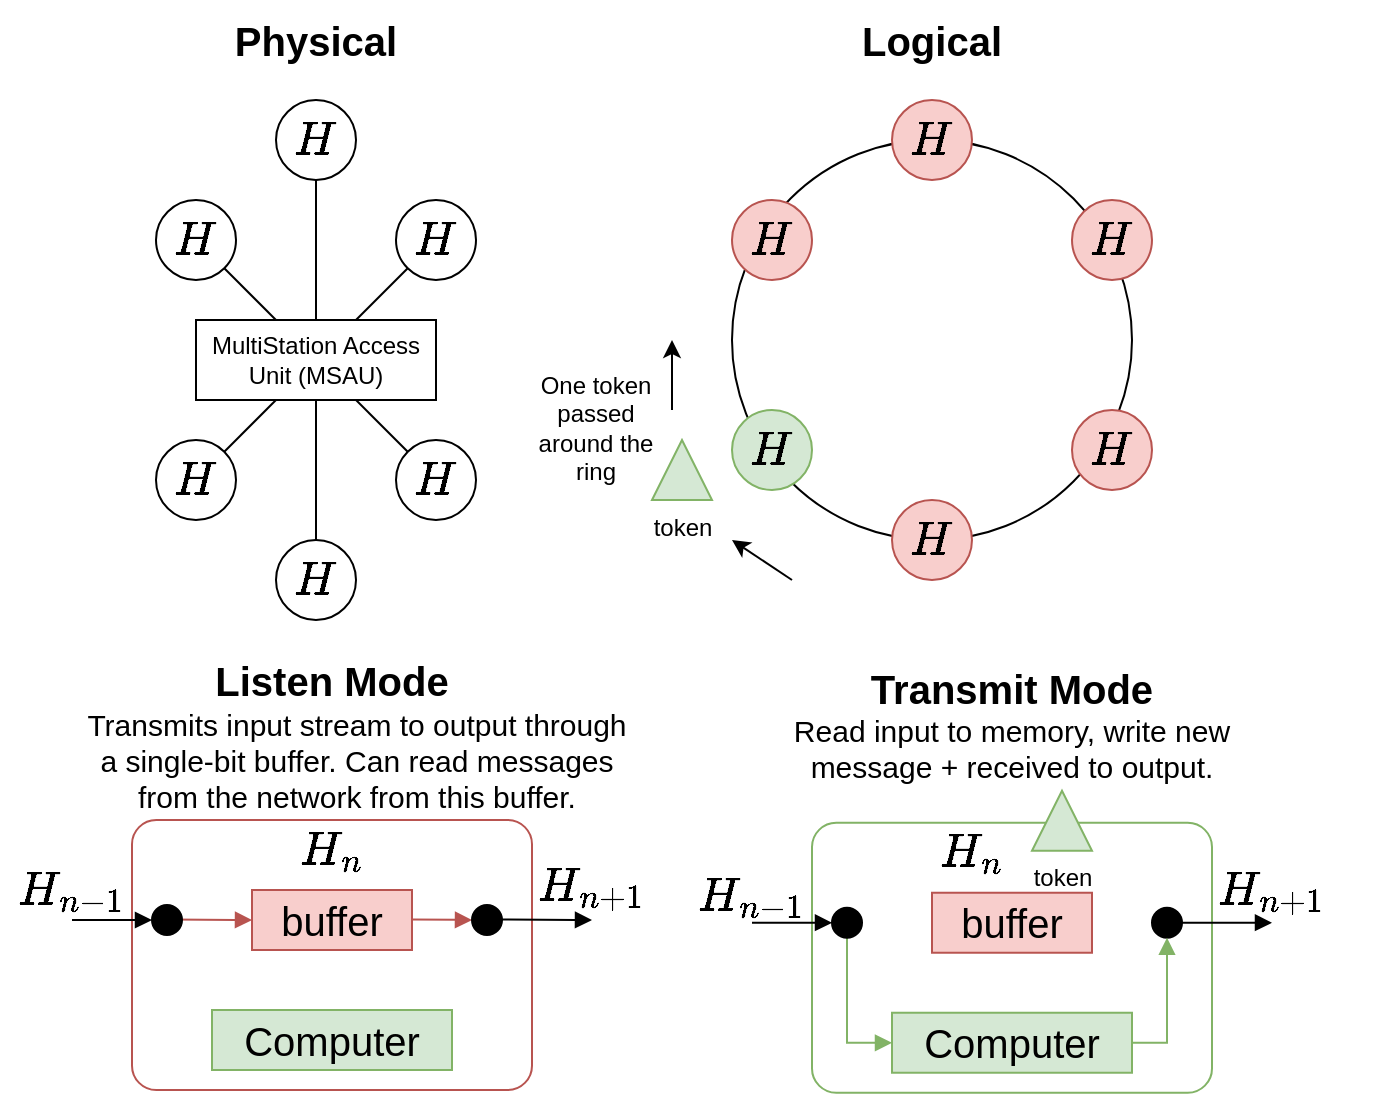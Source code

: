 <mxfile version="13.9.9" type="device"><diagram id="6I8eCQVGnPikBNnWU2ju" name="Page-1"><mxGraphModel dx="1086" dy="2066" grid="1" gridSize="10" guides="1" tooltips="1" connect="1" arrows="1" fold="1" page="1" pageScale="1" pageWidth="850" pageHeight="1100" math="1" shadow="0"><root><mxCell id="0"/><mxCell id="1" parent="0"/><mxCell id="wDaKw30zkl5s50gZoOEF-89" value="" style="rounded=1;whiteSpace=wrap;html=1;fontSize=20;arcSize=9;strokeColor=#82b366;fillColor=#FFFFFF;" vertex="1" parent="1"><mxGeometry x="410" y="-568.63" width="200" height="135" as="geometry"/></mxCell><mxCell id="wDaKw30zkl5s50gZoOEF-88" value="" style="rounded=1;whiteSpace=wrap;html=1;fontSize=20;arcSize=9;strokeColor=#b85450;fillColor=#FFFFFF;" vertex="1" parent="1"><mxGeometry x="70" y="-570" width="200" height="135" as="geometry"/></mxCell><mxCell id="wDaKw30zkl5s50gZoOEF-41" value="" style="ellipse;whiteSpace=wrap;html=1;aspect=fixed;fillColor=none;" vertex="1" parent="1"><mxGeometry x="370" y="-910" width="200" height="200" as="geometry"/></mxCell><mxCell id="wDaKw30zkl5s50gZoOEF-16" value="$$H$$" style="ellipse;whiteSpace=wrap;html=1;aspect=fixed;fontSize=20;" vertex="1" parent="1"><mxGeometry x="82" y="-760" width="40" height="40" as="geometry"/></mxCell><mxCell id="wDaKw30zkl5s50gZoOEF-17" value="$$H$$" style="ellipse;whiteSpace=wrap;html=1;aspect=fixed;fontSize=20;" vertex="1" parent="1"><mxGeometry x="142" y="-710" width="40" height="40" as="geometry"/></mxCell><mxCell id="wDaKw30zkl5s50gZoOEF-18" value="$$H$$" style="ellipse;whiteSpace=wrap;html=1;aspect=fixed;fontSize=20;" vertex="1" parent="1"><mxGeometry x="202" y="-760" width="40" height="40" as="geometry"/></mxCell><mxCell id="wDaKw30zkl5s50gZoOEF-23" style="rounded=0;orthogonalLoop=1;jettySize=auto;html=1;endArrow=none;endFill=0;" edge="1" parent="1" source="wDaKw30zkl5s50gZoOEF-19" target="wDaKw30zkl5s50gZoOEF-22"><mxGeometry relative="1" as="geometry"/></mxCell><mxCell id="wDaKw30zkl5s50gZoOEF-19" value="$$H$$" style="ellipse;whiteSpace=wrap;html=1;aspect=fixed;fontSize=20;" vertex="1" parent="1"><mxGeometry x="82" y="-880" width="40" height="40" as="geometry"/></mxCell><mxCell id="wDaKw30zkl5s50gZoOEF-24" style="edgeStyle=none;rounded=0;orthogonalLoop=1;jettySize=auto;html=1;exitX=0.5;exitY=1;exitDx=0;exitDy=0;endArrow=none;endFill=0;" edge="1" parent="1" source="wDaKw30zkl5s50gZoOEF-20" target="wDaKw30zkl5s50gZoOEF-22"><mxGeometry relative="1" as="geometry"/></mxCell><mxCell id="wDaKw30zkl5s50gZoOEF-20" value="$$H$$" style="ellipse;whiteSpace=wrap;html=1;aspect=fixed;fontSize=20;" vertex="1" parent="1"><mxGeometry x="142" y="-930" width="40" height="40" as="geometry"/></mxCell><mxCell id="wDaKw30zkl5s50gZoOEF-21" value="$$H$$" style="ellipse;whiteSpace=wrap;html=1;aspect=fixed;fontSize=20;" vertex="1" parent="1"><mxGeometry x="202" y="-880" width="40" height="40" as="geometry"/></mxCell><mxCell id="wDaKw30zkl5s50gZoOEF-25" style="edgeStyle=none;rounded=0;orthogonalLoop=1;jettySize=auto;html=1;endArrow=none;endFill=0;" edge="1" parent="1" source="wDaKw30zkl5s50gZoOEF-22" target="wDaKw30zkl5s50gZoOEF-21"><mxGeometry relative="1" as="geometry"/></mxCell><mxCell id="wDaKw30zkl5s50gZoOEF-26" style="edgeStyle=none;rounded=0;orthogonalLoop=1;jettySize=auto;html=1;exitX=0.5;exitY=1;exitDx=0;exitDy=0;endArrow=none;endFill=0;" edge="1" parent="1" source="wDaKw30zkl5s50gZoOEF-22" target="wDaKw30zkl5s50gZoOEF-17"><mxGeometry relative="1" as="geometry"/></mxCell><mxCell id="wDaKw30zkl5s50gZoOEF-27" style="edgeStyle=none;rounded=0;orthogonalLoop=1;jettySize=auto;html=1;endArrow=none;endFill=0;" edge="1" parent="1" source="wDaKw30zkl5s50gZoOEF-22" target="wDaKw30zkl5s50gZoOEF-18"><mxGeometry relative="1" as="geometry"/></mxCell><mxCell id="wDaKw30zkl5s50gZoOEF-28" style="edgeStyle=none;rounded=0;orthogonalLoop=1;jettySize=auto;html=1;endArrow=none;endFill=0;" edge="1" parent="1" source="wDaKw30zkl5s50gZoOEF-22" target="wDaKw30zkl5s50gZoOEF-16"><mxGeometry relative="1" as="geometry"/></mxCell><mxCell id="wDaKw30zkl5s50gZoOEF-22" value="MultiStation Access Unit (MSAU)" style="rounded=0;whiteSpace=wrap;html=1;" vertex="1" parent="1"><mxGeometry x="102" y="-820" width="120" height="40" as="geometry"/></mxCell><mxCell id="wDaKw30zkl5s50gZoOEF-42" value="$$H$$" style="ellipse;whiteSpace=wrap;html=1;aspect=fixed;fontSize=20;fillColor=#f8cecc;strokeColor=#b85450;" vertex="1" parent="1"><mxGeometry x="450" y="-930" width="40" height="40" as="geometry"/></mxCell><mxCell id="wDaKw30zkl5s50gZoOEF-43" value="$$H$$" style="ellipse;whiteSpace=wrap;html=1;aspect=fixed;fontSize=20;fillColor=#f8cecc;strokeColor=#b85450;" vertex="1" parent="1"><mxGeometry x="450" y="-730" width="40" height="40" as="geometry"/></mxCell><mxCell id="wDaKw30zkl5s50gZoOEF-44" value="$$H$$" style="ellipse;whiteSpace=wrap;html=1;aspect=fixed;fontSize=20;fillColor=#f8cecc;strokeColor=#b85450;" vertex="1" parent="1"><mxGeometry x="540" y="-775" width="40" height="40" as="geometry"/></mxCell><mxCell id="wDaKw30zkl5s50gZoOEF-45" value="$$H$$" style="ellipse;whiteSpace=wrap;html=1;aspect=fixed;fontSize=20;fillColor=#f8cecc;strokeColor=#b85450;" vertex="1" parent="1"><mxGeometry x="540" y="-880" width="40" height="40" as="geometry"/></mxCell><mxCell id="wDaKw30zkl5s50gZoOEF-46" value="$$H$$" style="ellipse;whiteSpace=wrap;html=1;aspect=fixed;fontSize=20;fillColor=#f8cecc;strokeColor=#b85450;" vertex="1" parent="1"><mxGeometry x="370" y="-880" width="40" height="40" as="geometry"/></mxCell><mxCell id="wDaKw30zkl5s50gZoOEF-47" value="$$H$$" style="ellipse;whiteSpace=wrap;html=1;aspect=fixed;fontSize=20;fillColor=#d5e8d4;strokeColor=#82b366;" vertex="1" parent="1"><mxGeometry x="370" y="-775" width="40" height="40" as="geometry"/></mxCell><mxCell id="wDaKw30zkl5s50gZoOEF-49" value="" style="endArrow=classic;html=1;" edge="1" parent="1"><mxGeometry width="50" height="50" relative="1" as="geometry"><mxPoint x="340" y="-775" as="sourcePoint"/><mxPoint x="340" y="-810" as="targetPoint"/></mxGeometry></mxCell><mxCell id="wDaKw30zkl5s50gZoOEF-54" value="token" style="verticalLabelPosition=bottom;verticalAlign=top;html=1;shape=mxgraph.basic.acute_triangle;dx=0.5;fillColor=#d5e8d4;strokeColor=#82b366;" vertex="1" parent="1"><mxGeometry x="330" y="-760" width="30" height="30" as="geometry"/></mxCell><mxCell id="wDaKw30zkl5s50gZoOEF-56" value="" style="endArrow=classic;html=1;" edge="1" parent="1"><mxGeometry width="50" height="50" relative="1" as="geometry"><mxPoint x="400" y="-690" as="sourcePoint"/><mxPoint x="370" y="-710" as="targetPoint"/></mxGeometry></mxCell><mxCell id="wDaKw30zkl5s50gZoOEF-57" value="One token passed around the ring" style="text;html=1;strokeColor=none;fillColor=none;align=center;verticalAlign=middle;whiteSpace=wrap;rounded=0;" vertex="1" parent="1"><mxGeometry x="272" y="-786" width="60" height="40" as="geometry"/></mxCell><mxCell id="wDaKw30zkl5s50gZoOEF-58" value="Physical" style="text;html=1;strokeColor=none;fillColor=none;align=center;verticalAlign=middle;whiteSpace=wrap;rounded=0;fontSize=20;fontStyle=1" vertex="1" parent="1"><mxGeometry x="122" y="-980" width="80" height="40" as="geometry"/></mxCell><mxCell id="wDaKw30zkl5s50gZoOEF-59" value="Logical" style="text;html=1;strokeColor=none;fillColor=none;align=center;verticalAlign=middle;whiteSpace=wrap;rounded=0;fontSize=20;fontStyle=1" vertex="1" parent="1"><mxGeometry x="430" y="-980" width="80" height="40" as="geometry"/></mxCell><mxCell id="wDaKw30zkl5s50gZoOEF-63" value="buffer" style="rounded=0;whiteSpace=wrap;html=1;fillColor=#f8cecc;fontSize=20;strokeColor=#b85450;" vertex="1" parent="1"><mxGeometry x="130" y="-535" width="80" height="30" as="geometry"/></mxCell><mxCell id="wDaKw30zkl5s50gZoOEF-64" value="Computer" style="rounded=0;whiteSpace=wrap;html=1;fillColor=#d5e8d4;fontSize=20;strokeColor=#82b366;" vertex="1" parent="1"><mxGeometry x="110" y="-475.0" width="120" height="30" as="geometry"/></mxCell><mxCell id="wDaKw30zkl5s50gZoOEF-65" value="" style="endArrow=none;html=1;fontSize=20;" edge="1" parent="1" source="wDaKw30zkl5s50gZoOEF-79"><mxGeometry width="50" height="50" relative="1" as="geometry"><mxPoint x="10" y="-520.24" as="sourcePoint"/><mxPoint x="90" y="-520.24" as="targetPoint"/></mxGeometry></mxCell><mxCell id="wDaKw30zkl5s50gZoOEF-67" value="" style="endArrow=block;html=1;fontSize=20;entryX=0;entryY=0.5;entryDx=0;entryDy=0;fillColor=#f8cecc;strokeColor=#b85450;endFill=1;" edge="1" parent="1" target="wDaKw30zkl5s50gZoOEF-63"><mxGeometry width="50" height="50" relative="1" as="geometry"><mxPoint x="90" y="-520.24" as="sourcePoint"/><mxPoint x="170" y="-520.24" as="targetPoint"/></mxGeometry></mxCell><mxCell id="wDaKw30zkl5s50gZoOEF-69" value="" style="endArrow=block;html=1;fontSize=20;endFill=1;" edge="1" parent="1"><mxGeometry width="50" height="50" relative="1" as="geometry"><mxPoint x="250" y="-520.24" as="sourcePoint"/><mxPoint x="300" y="-520" as="targetPoint"/></mxGeometry></mxCell><mxCell id="wDaKw30zkl5s50gZoOEF-70" value="" style="endArrow=block;html=1;fontSize=20;entryX=0;entryY=0.5;entryDx=0;entryDy=0;fillColor=#f8cecc;strokeColor=#b85450;endFill=1;" edge="1" parent="1" target="wDaKw30zkl5s50gZoOEF-81"><mxGeometry width="50" height="50" relative="1" as="geometry"><mxPoint x="210" y="-520.24" as="sourcePoint"/><mxPoint x="250" y="-520" as="targetPoint"/></mxGeometry></mxCell><mxCell id="wDaKw30zkl5s50gZoOEF-71" value="buffer" style="rounded=0;whiteSpace=wrap;html=1;fillColor=#f8cecc;fontSize=20;strokeColor=#b85450;" vertex="1" parent="1"><mxGeometry x="470" y="-533.63" width="80" height="30" as="geometry"/></mxCell><mxCell id="wDaKw30zkl5s50gZoOEF-72" value="Computer" style="rounded=0;whiteSpace=wrap;html=1;fillColor=#d5e8d4;fontSize=20;strokeColor=#82b366;" vertex="1" parent="1"><mxGeometry x="450" y="-473.63" width="120" height="30" as="geometry"/></mxCell><mxCell id="wDaKw30zkl5s50gZoOEF-73" value="" style="endArrow=block;html=1;fontSize=20;endFill=1;" edge="1" parent="1" target="wDaKw30zkl5s50gZoOEF-85"><mxGeometry width="50" height="50" relative="1" as="geometry"><mxPoint x="380" y="-518.63" as="sourcePoint"/><mxPoint x="380" y="-533.63" as="targetPoint"/></mxGeometry></mxCell><mxCell id="wDaKw30zkl5s50gZoOEF-74" value="" style="endArrow=block;html=1;fontSize=20;entryX=0;entryY=0.5;entryDx=0;entryDy=0;edgeStyle=orthogonalEdgeStyle;rounded=0;fillColor=#d5e8d4;strokeColor=#82b366;exitX=0.5;exitY=1;exitDx=0;exitDy=0;endFill=1;" edge="1" parent="1" target="wDaKw30zkl5s50gZoOEF-72" source="wDaKw30zkl5s50gZoOEF-85"><mxGeometry width="50" height="50" relative="1" as="geometry"><mxPoint x="420" y="-483.63" as="sourcePoint"/><mxPoint x="420" y="-508.63" as="targetPoint"/><Array as="points"><mxPoint x="428" y="-458.63"/></Array></mxGeometry></mxCell><mxCell id="wDaKw30zkl5s50gZoOEF-76" value="" style="endArrow=none;html=1;fontSize=20;edgeStyle=orthogonalEdgeStyle;rounded=0;exitX=1;exitY=0.5;exitDx=0;exitDy=0;fillColor=#d5e8d4;strokeColor=#82b366;" edge="1" parent="1" source="wDaKw30zkl5s50gZoOEF-82"><mxGeometry width="50" height="50" relative="1" as="geometry"><mxPoint x="570" y="-518.63" as="sourcePoint"/><mxPoint x="590" y="-518.63" as="targetPoint"/></mxGeometry></mxCell><mxCell id="wDaKw30zkl5s50gZoOEF-77" value="" style="endArrow=block;html=1;fontSize=20;endFill=1;" edge="1" parent="1" source="wDaKw30zkl5s50gZoOEF-82"><mxGeometry width="50" height="50" relative="1" as="geometry"><mxPoint x="590" y="-518.87" as="sourcePoint"/><mxPoint x="640" y="-518.63" as="targetPoint"/></mxGeometry></mxCell><mxCell id="wDaKw30zkl5s50gZoOEF-79" value="" style="ellipse;whiteSpace=wrap;html=1;aspect=fixed;fontSize=20;fillColor=#000000;" vertex="1" parent="1"><mxGeometry x="80" y="-527.5" width="15" height="15" as="geometry"/></mxCell><mxCell id="wDaKw30zkl5s50gZoOEF-80" value="" style="endArrow=block;html=1;fontSize=20;endFill=1;" edge="1" parent="1" target="wDaKw30zkl5s50gZoOEF-79"><mxGeometry width="50" height="50" relative="1" as="geometry"><mxPoint x="40" y="-520" as="sourcePoint"/><mxPoint x="90" y="-520.24" as="targetPoint"/></mxGeometry></mxCell><mxCell id="wDaKw30zkl5s50gZoOEF-81" value="" style="ellipse;whiteSpace=wrap;html=1;aspect=fixed;fontSize=20;fillColor=#000000;" vertex="1" parent="1"><mxGeometry x="240" y="-527.5" width="15" height="15" as="geometry"/></mxCell><mxCell id="wDaKw30zkl5s50gZoOEF-83" value="" style="endArrow=none;html=1;fontSize=20;" edge="1" parent="1" target="wDaKw30zkl5s50gZoOEF-82"><mxGeometry width="50" height="50" relative="1" as="geometry"><mxPoint x="590" y="-518.87" as="sourcePoint"/><mxPoint x="670" y="-518.87" as="targetPoint"/></mxGeometry></mxCell><mxCell id="wDaKw30zkl5s50gZoOEF-82" value="" style="ellipse;whiteSpace=wrap;html=1;aspect=fixed;fontSize=20;fillColor=#000000;" vertex="1" parent="1"><mxGeometry x="580" y="-526.13" width="15" height="15" as="geometry"/></mxCell><mxCell id="wDaKw30zkl5s50gZoOEF-84" value="" style="endArrow=block;html=1;fontSize=20;edgeStyle=orthogonalEdgeStyle;rounded=0;exitX=1;exitY=0.5;exitDx=0;exitDy=0;fillColor=#d5e8d4;strokeColor=#82b366;entryX=0.5;entryY=1;entryDx=0;entryDy=0;endFill=1;" edge="1" parent="1" source="wDaKw30zkl5s50gZoOEF-72" target="wDaKw30zkl5s50gZoOEF-82"><mxGeometry width="50" height="50" relative="1" as="geometry"><mxPoint x="570" y="-458.63" as="sourcePoint"/><mxPoint x="600" y="-483.63" as="targetPoint"/></mxGeometry></mxCell><mxCell id="wDaKw30zkl5s50gZoOEF-85" value="" style="ellipse;whiteSpace=wrap;html=1;aspect=fixed;fontSize=20;fillColor=#000000;" vertex="1" parent="1"><mxGeometry x="420" y="-526.13" width="15" height="15" as="geometry"/></mxCell><mxCell id="wDaKw30zkl5s50gZoOEF-90" value="$$H_{n-1}$$" style="text;html=1;strokeColor=none;fillColor=none;align=center;verticalAlign=middle;whiteSpace=wrap;rounded=0;fontSize=20;" vertex="1" parent="1"><mxGeometry x="20" y="-545" width="40" height="20" as="geometry"/></mxCell><mxCell id="wDaKw30zkl5s50gZoOEF-91" value="$$H_{n+1}$$" style="text;html=1;strokeColor=none;fillColor=none;align=center;verticalAlign=middle;whiteSpace=wrap;rounded=0;fontSize=20;" vertex="1" parent="1"><mxGeometry x="280" y="-547.5" width="40" height="20" as="geometry"/></mxCell><mxCell id="wDaKw30zkl5s50gZoOEF-92" value="$$H_n$$" style="text;html=1;strokeColor=none;fillColor=none;align=center;verticalAlign=middle;whiteSpace=wrap;rounded=0;fontSize=20;" vertex="1" parent="1"><mxGeometry x="150" y="-565" width="40" height="20" as="geometry"/></mxCell><mxCell id="wDaKw30zkl5s50gZoOEF-93" value="$$H_{n-1}$$" style="text;html=1;strokeColor=none;fillColor=none;align=center;verticalAlign=middle;whiteSpace=wrap;rounded=0;fontSize=20;" vertex="1" parent="1"><mxGeometry x="360" y="-542.13" width="40" height="20" as="geometry"/></mxCell><mxCell id="wDaKw30zkl5s50gZoOEF-94" value="$$H_{n+1}$$" style="text;html=1;strokeColor=none;fillColor=none;align=center;verticalAlign=middle;whiteSpace=wrap;rounded=0;fontSize=20;" vertex="1" parent="1"><mxGeometry x="620" y="-544.63" width="40" height="20" as="geometry"/></mxCell><mxCell id="wDaKw30zkl5s50gZoOEF-95" value="$$H_n$$" style="text;html=1;strokeColor=none;fillColor=none;align=center;verticalAlign=middle;whiteSpace=wrap;rounded=0;fontSize=20;" vertex="1" parent="1"><mxGeometry x="470" y="-563.63" width="40" height="20" as="geometry"/></mxCell><mxCell id="wDaKw30zkl5s50gZoOEF-96" value="Listen Mode" style="text;html=1;strokeColor=none;fillColor=none;align=center;verticalAlign=middle;whiteSpace=wrap;rounded=0;fontSize=20;fontStyle=1" vertex="1" parent="1"><mxGeometry x="80" y="-650" width="180" height="20" as="geometry"/></mxCell><mxCell id="wDaKw30zkl5s50gZoOEF-97" value="token" style="verticalLabelPosition=bottom;verticalAlign=top;html=1;shape=mxgraph.basic.acute_triangle;dx=0.5;fillColor=#d5e8d4;strokeColor=#82b366;" vertex="1" parent="1"><mxGeometry x="520" y="-584.63" width="30" height="30" as="geometry"/></mxCell><mxCell id="wDaKw30zkl5s50gZoOEF-99" value="Transmits input stream to output through a single-bit buffer. Can read messages from the network from this buffer." style="text;html=1;strokeColor=none;fillColor=none;align=center;verticalAlign=middle;whiteSpace=wrap;rounded=0;fontSize=15;" vertex="1" parent="1"><mxGeometry x="45" y="-620" width="275" height="40" as="geometry"/></mxCell><mxCell id="wDaKw30zkl5s50gZoOEF-100" value="Transmit Mode" style="text;html=1;strokeColor=none;fillColor=none;align=center;verticalAlign=middle;whiteSpace=wrap;rounded=0;fontSize=20;fontStyle=1" vertex="1" parent="1"><mxGeometry x="420" y="-646.38" width="180" height="20" as="geometry"/></mxCell><mxCell id="wDaKw30zkl5s50gZoOEF-101" value="Read input to memory, write new message + received to output." style="text;html=1;strokeColor=none;fillColor=none;align=center;verticalAlign=middle;whiteSpace=wrap;rounded=0;fontSize=15;" vertex="1" parent="1"><mxGeometry x="385" y="-626.38" width="250" height="40" as="geometry"/></mxCell></root></mxGraphModel></diagram></mxfile>